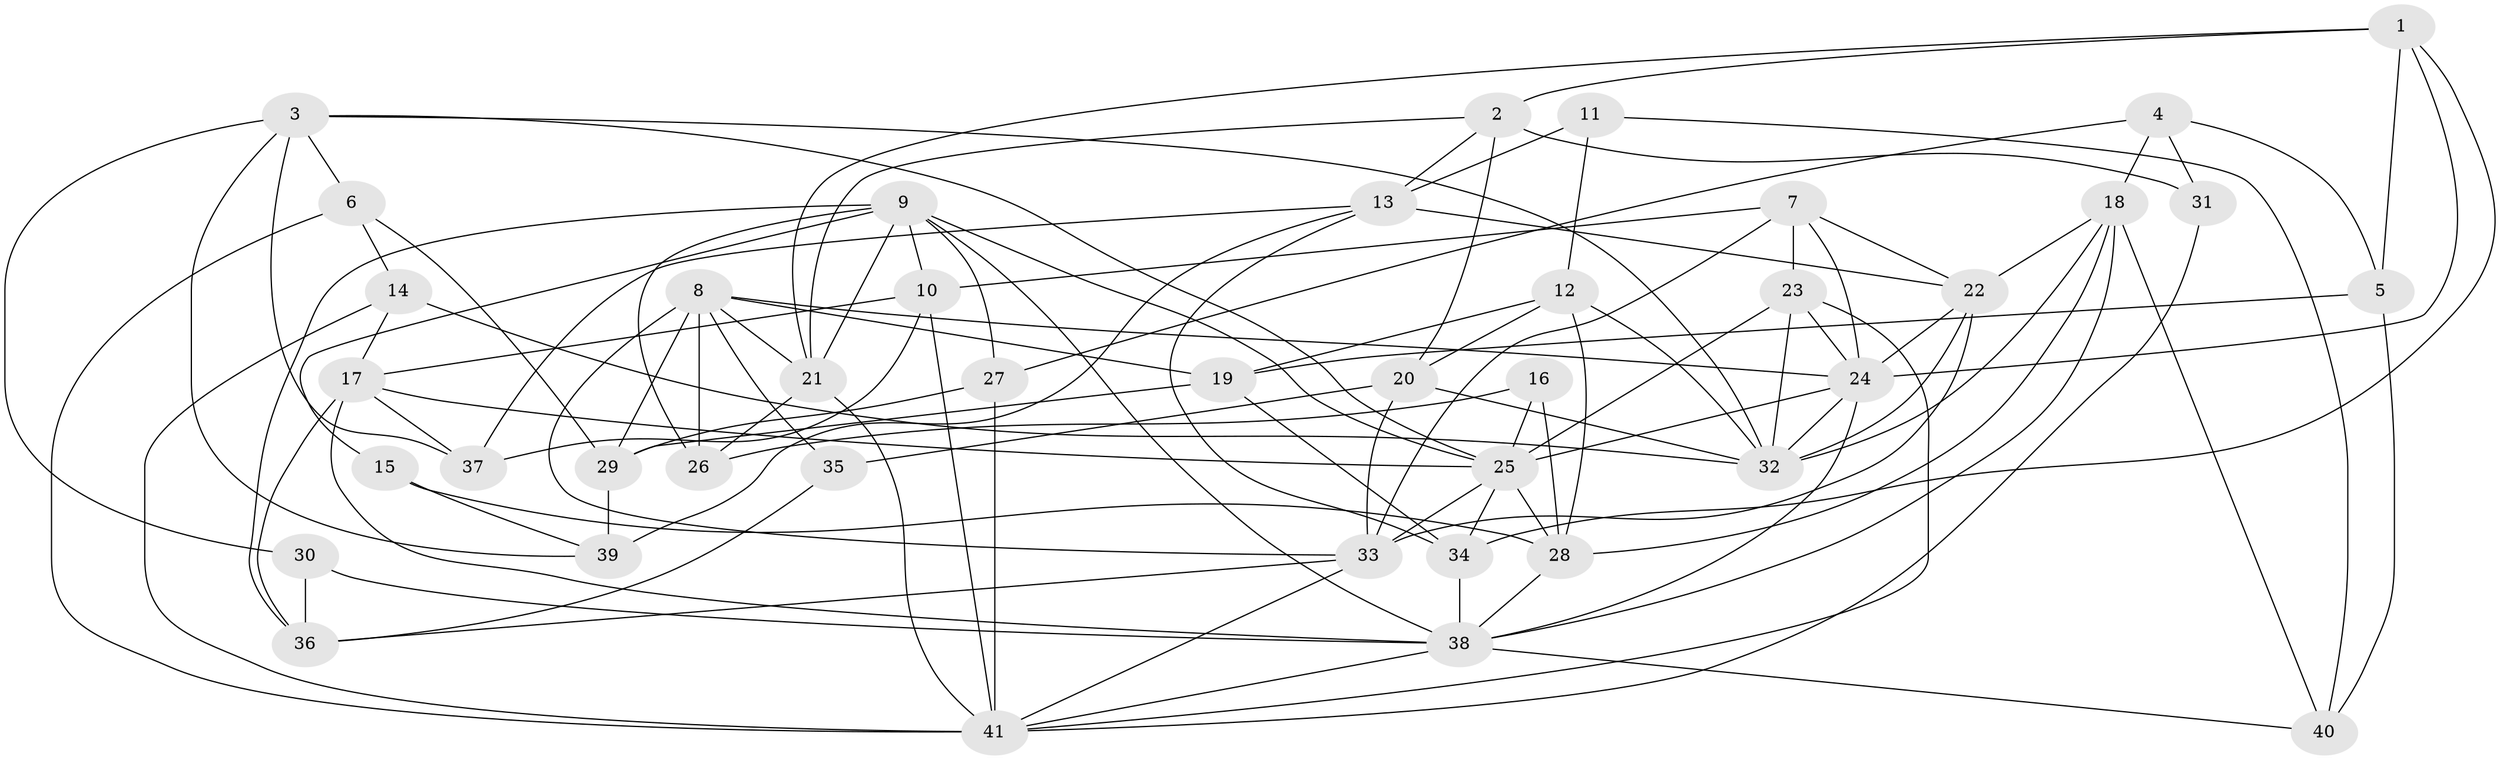 // original degree distribution, {6: 0.08641975308641975, 2: 0.1728395061728395, 5: 0.20987654320987653, 3: 0.24691358024691357, 4: 0.2222222222222222, 8: 0.024691358024691357, 7: 0.037037037037037035}
// Generated by graph-tools (version 1.1) at 2025/02/03/09/25 03:02:10]
// undirected, 41 vertices, 108 edges
graph export_dot {
graph [start="1"]
  node [color=gray90,style=filled];
  1;
  2;
  3;
  4;
  5;
  6;
  7;
  8;
  9;
  10;
  11;
  12;
  13;
  14;
  15;
  16;
  17;
  18;
  19;
  20;
  21;
  22;
  23;
  24;
  25;
  26;
  27;
  28;
  29;
  30;
  31;
  32;
  33;
  34;
  35;
  36;
  37;
  38;
  39;
  40;
  41;
  1 -- 2 [weight=1.0];
  1 -- 5 [weight=1.0];
  1 -- 21 [weight=1.0];
  1 -- 24 [weight=1.0];
  1 -- 34 [weight=1.0];
  2 -- 13 [weight=1.0];
  2 -- 20 [weight=1.0];
  2 -- 21 [weight=1.0];
  2 -- 31 [weight=1.0];
  3 -- 6 [weight=1.0];
  3 -- 25 [weight=1.0];
  3 -- 30 [weight=1.0];
  3 -- 32 [weight=1.0];
  3 -- 37 [weight=1.0];
  3 -- 39 [weight=1.0];
  4 -- 5 [weight=1.0];
  4 -- 18 [weight=1.0];
  4 -- 27 [weight=1.0];
  4 -- 31 [weight=1.0];
  5 -- 19 [weight=2.0];
  5 -- 40 [weight=1.0];
  6 -- 14 [weight=1.0];
  6 -- 29 [weight=1.0];
  6 -- 41 [weight=1.0];
  7 -- 10 [weight=1.0];
  7 -- 22 [weight=1.0];
  7 -- 23 [weight=1.0];
  7 -- 24 [weight=1.0];
  7 -- 33 [weight=1.0];
  8 -- 19 [weight=1.0];
  8 -- 21 [weight=1.0];
  8 -- 24 [weight=1.0];
  8 -- 26 [weight=1.0];
  8 -- 29 [weight=2.0];
  8 -- 33 [weight=1.0];
  8 -- 35 [weight=1.0];
  9 -- 10 [weight=1.0];
  9 -- 15 [weight=1.0];
  9 -- 21 [weight=1.0];
  9 -- 25 [weight=1.0];
  9 -- 26 [weight=1.0];
  9 -- 27 [weight=1.0];
  9 -- 36 [weight=1.0];
  9 -- 38 [weight=1.0];
  10 -- 17 [weight=1.0];
  10 -- 37 [weight=1.0];
  10 -- 41 [weight=2.0];
  11 -- 12 [weight=1.0];
  11 -- 13 [weight=1.0];
  11 -- 40 [weight=1.0];
  12 -- 19 [weight=1.0];
  12 -- 20 [weight=1.0];
  12 -- 28 [weight=1.0];
  12 -- 32 [weight=1.0];
  13 -- 22 [weight=1.0];
  13 -- 34 [weight=1.0];
  13 -- 37 [weight=1.0];
  13 -- 39 [weight=2.0];
  14 -- 17 [weight=1.0];
  14 -- 32 [weight=1.0];
  14 -- 41 [weight=1.0];
  15 -- 28 [weight=1.0];
  15 -- 39 [weight=1.0];
  16 -- 25 [weight=1.0];
  16 -- 26 [weight=1.0];
  16 -- 28 [weight=1.0];
  17 -- 25 [weight=2.0];
  17 -- 36 [weight=1.0];
  17 -- 37 [weight=1.0];
  17 -- 38 [weight=1.0];
  18 -- 22 [weight=1.0];
  18 -- 28 [weight=1.0];
  18 -- 32 [weight=1.0];
  18 -- 38 [weight=1.0];
  18 -- 40 [weight=1.0];
  19 -- 29 [weight=1.0];
  19 -- 34 [weight=2.0];
  20 -- 32 [weight=1.0];
  20 -- 33 [weight=1.0];
  20 -- 35 [weight=1.0];
  21 -- 26 [weight=1.0];
  21 -- 41 [weight=1.0];
  22 -- 24 [weight=1.0];
  22 -- 32 [weight=1.0];
  22 -- 33 [weight=2.0];
  23 -- 24 [weight=1.0];
  23 -- 25 [weight=1.0];
  23 -- 32 [weight=1.0];
  23 -- 41 [weight=2.0];
  24 -- 25 [weight=1.0];
  24 -- 32 [weight=1.0];
  24 -- 38 [weight=1.0];
  25 -- 28 [weight=1.0];
  25 -- 33 [weight=1.0];
  25 -- 34 [weight=2.0];
  27 -- 29 [weight=1.0];
  27 -- 41 [weight=2.0];
  28 -- 38 [weight=1.0];
  29 -- 39 [weight=1.0];
  30 -- 36 [weight=1.0];
  30 -- 38 [weight=1.0];
  31 -- 41 [weight=1.0];
  33 -- 36 [weight=1.0];
  33 -- 41 [weight=1.0];
  34 -- 38 [weight=1.0];
  35 -- 36 [weight=1.0];
  38 -- 40 [weight=1.0];
  38 -- 41 [weight=1.0];
}
